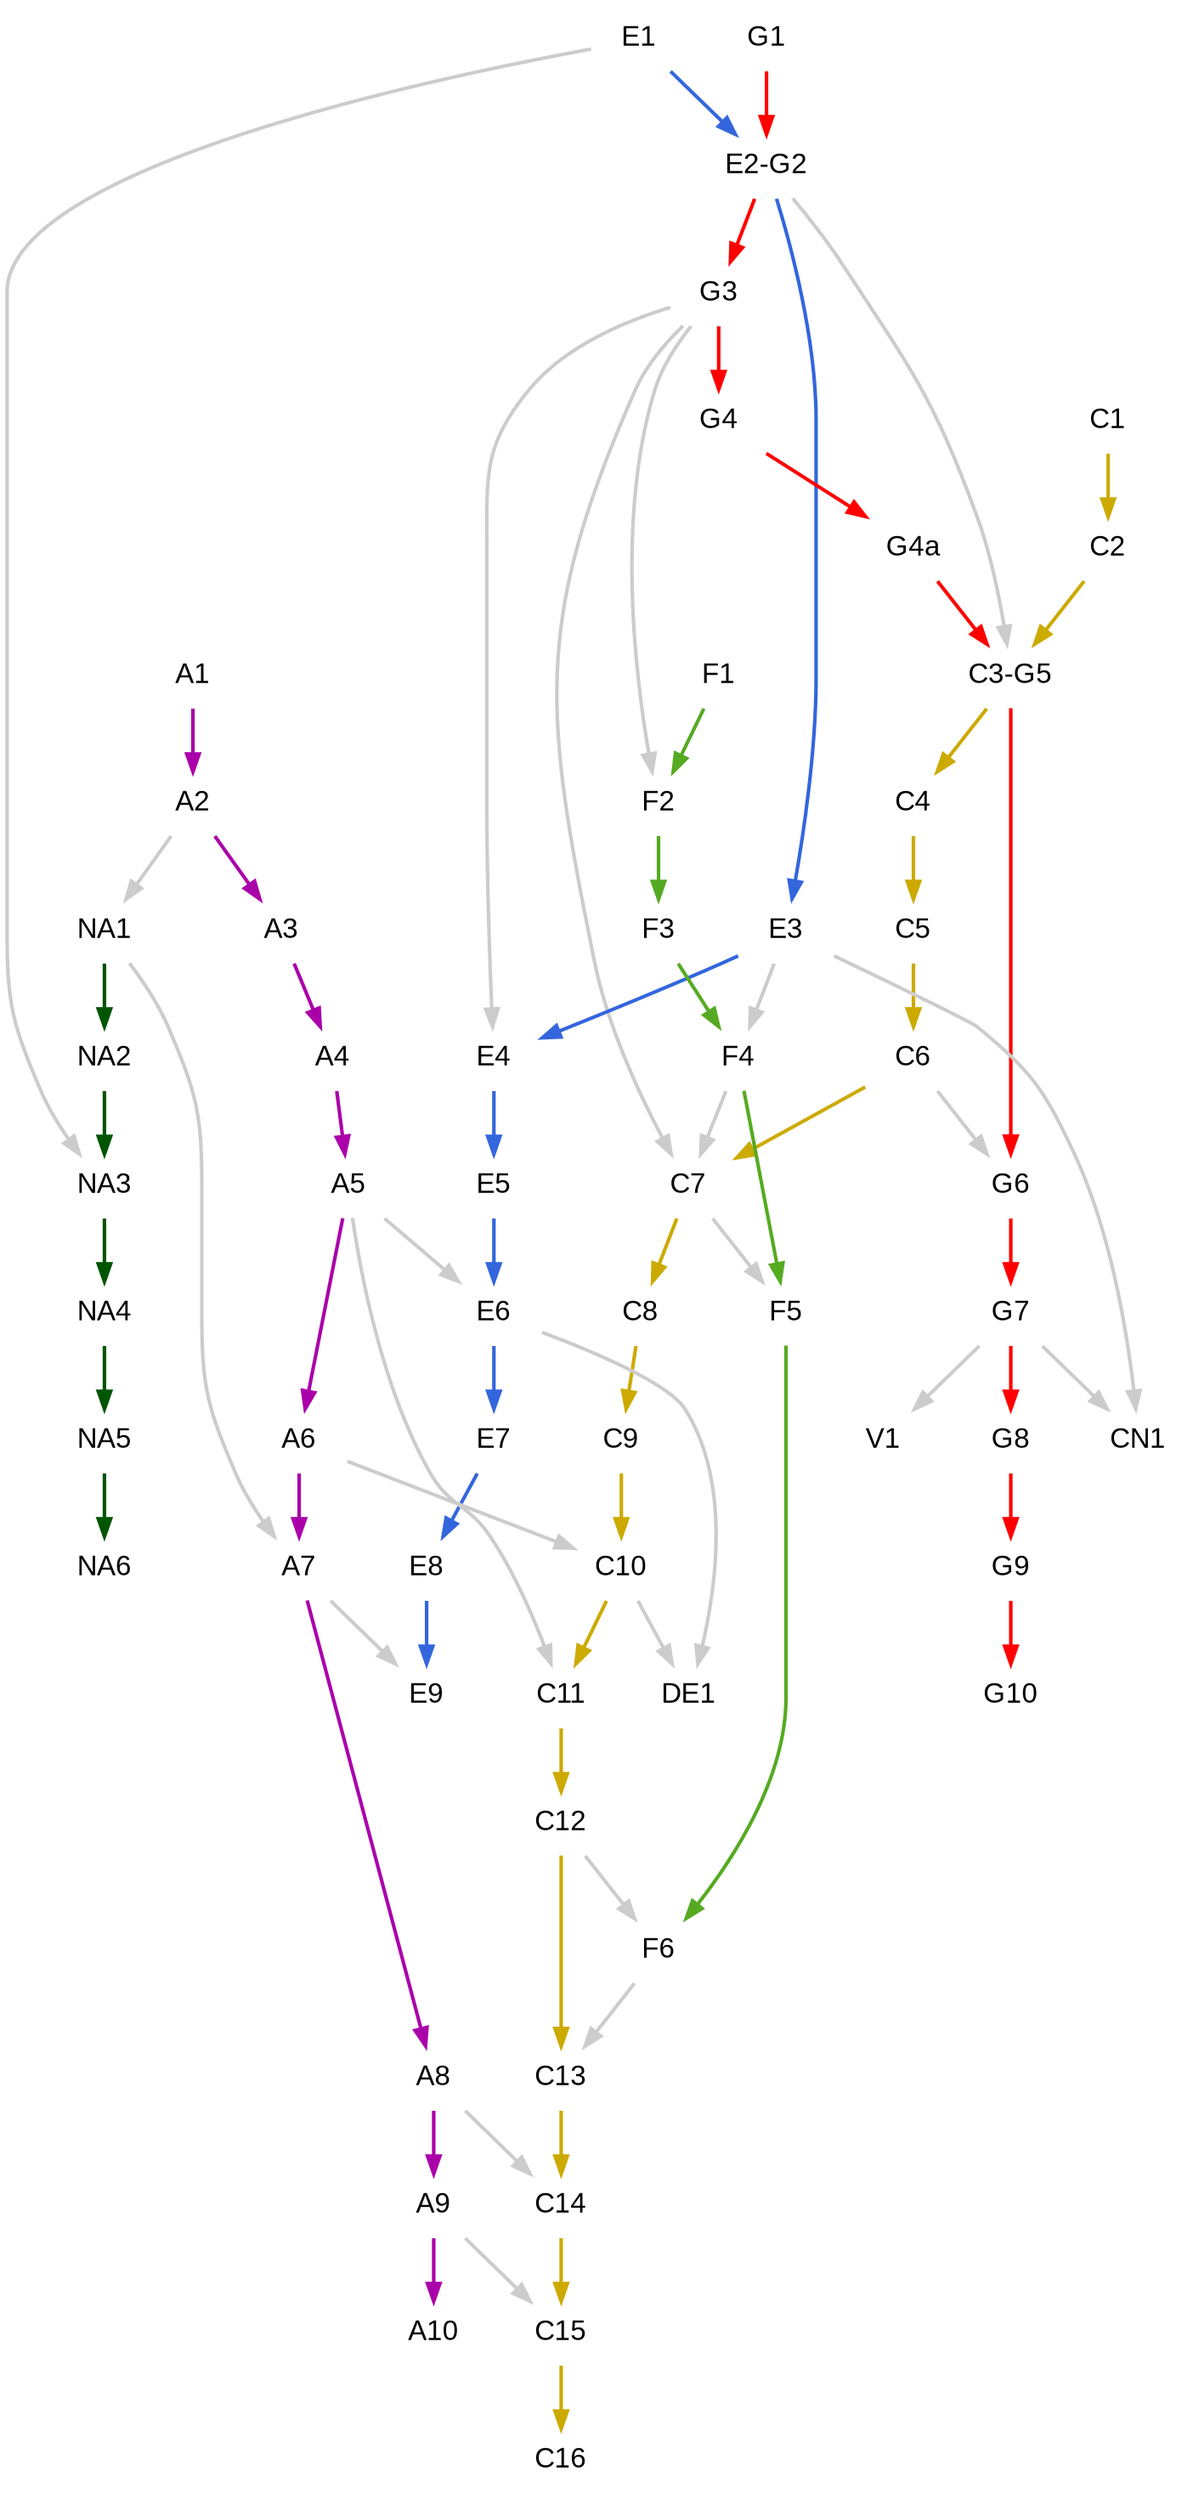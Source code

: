 digraph G {
  node [shape=plaintext;style=inviz;fillcolor="#EEF2FF";fontsize=16; fontname=arial;]
  edge [style=bold;color="#005500"]
  NA1 -> NA2 [weight=3];
  NA2 -> NA3 [weight=3];
  NA3 -> NA4 [weight=3];
  NA4 -> NA5 [weight=3];
  NA5 -> NA6 [weight=3];
  edge [style=bold;color="#FF0000"]
  G1 -> "E2-G2" [weight=3];
  "E2-G2" -> G3 [weight=3];
  G3 -> G4 [weight=3];
  G4 -> G4a [weight=3];
  G4a -> "C3-G5" [weight=3];
  "C3-G5" -> G6 [weight=3];
  G6 -> G7 [weight=3];
  G7 -> G8 [weight=3];
  G8 -> G9 [weight=3];
  G9 -> G10 [weight=3];
  edge [style=bold;color="#CCAA00"]
  C1 -> C2 [weight=3];
  C2 -> "C3-G5" [weight=3];
  "C3-G5" -> C4 [weight=3];
  C4 -> C5 [weight=3];
  C5 -> C6 [weight=3];
  C6 -> C7 [weight=3];
  C7 -> C8 [weight=3];
  C8 -> C9 [weight=3];
  C9 -> C10 [weight=3];
  C10 -> C11 [weight=3];
  C11 -> C12 [weight=3];
  C12 -> C13 [weight=3];
  C13 -> C14 [weight=3];
  C14 -> C15 [weight=3];
  C15 -> C16 [weight=3];
  edge [style=bold;color="#3366DD"]
  E1 -> "E2-G2" [weight=3];
  "E2-G2" -> E3 [weight=3];
  E3 -> E4 [weight=3];
  E4 -> E5 [weight=3];
  E5 -> E6 [weight=3];
  E6 -> E7 [weight=3];
  E7 -> E8 [weight=3];
  E8 -> E9 [weight=3];
  edge [style=bold;color="#CCCCCC"]
  A2 -> NA1;
  A5 -> C11;
  A5 -> E6;
  A6 -> C10;
  A7 -> E9;
  A8 -> C14;
  A9 -> C15;
  E1 -> NA3;
  "E2-G2" -> "C3-G5";
  E3 -> F4;
  E3 -> CN1;
  E6 -> DE1;
  C6 -> G6;
  C7 -> F5;
  C10 -> DE1;
  C12 -> F6;
  F4 -> C7;
  F6 -> C13;
  G3 -> E4;
  G3 -> C7;
  G3 -> F2;
  G7 -> V1;
  G7 -> CN1;
  NA1 -> A7;
  edge [style=bold;color="#AA00AA"]
  A1 -> A2;
  A2 -> A3;
  A3 -> A4;
  A4 -> A5;
  A5 -> A6;
  A6 -> A7;
  A7 -> A8;
  A8 -> A9;
  A9 -> A10;
  edge [style=bold;color="#55AA22"]
  F1 -> F2;
  F2 -> F3;
  F3 -> F4;
  F4 -> F5;
  F5 -> F6;

}

